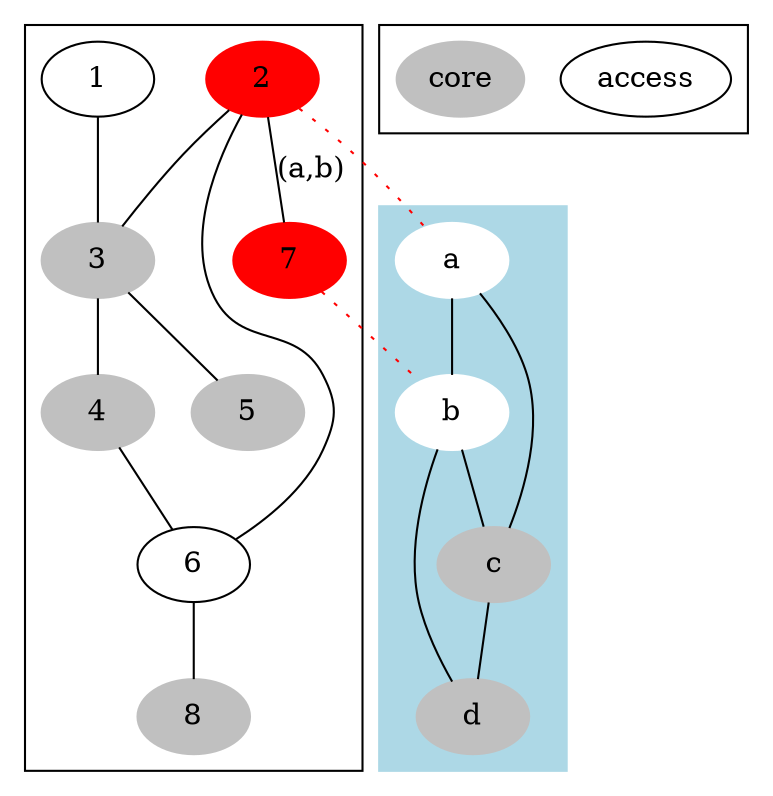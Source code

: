 Graph {
  subgraph cluster_s {
    node [color=black]
    1; 6;
    node [style=filled,color=red]
    2; 7;
    node [style=filled,color=grey]
    3; 4; 5; 8;
  }

  subgraph cluster_v {
    style=filled;
    color=lightblue;
    node [style=filled, color=white]
    a; b;
    node [style=filled, color=grey]
    c; d;
  }
    1 -- 3
    2 -- 3
    2 -- 6
    2 -- 7 [ label= "(a,b)"]
    3 -- 4
    3 -- 5
    4 -- 6
    6 -- 8
  a -- b
  a -- c
  b -- c
  b -- d
  c -- d

  edge [style=dotted, color=red]
  2 -- a
  7 -- b

  subgraph cluster_legenda {
    node [color=black] access;
    node [style=filled, color=grey] core;
  }
}
